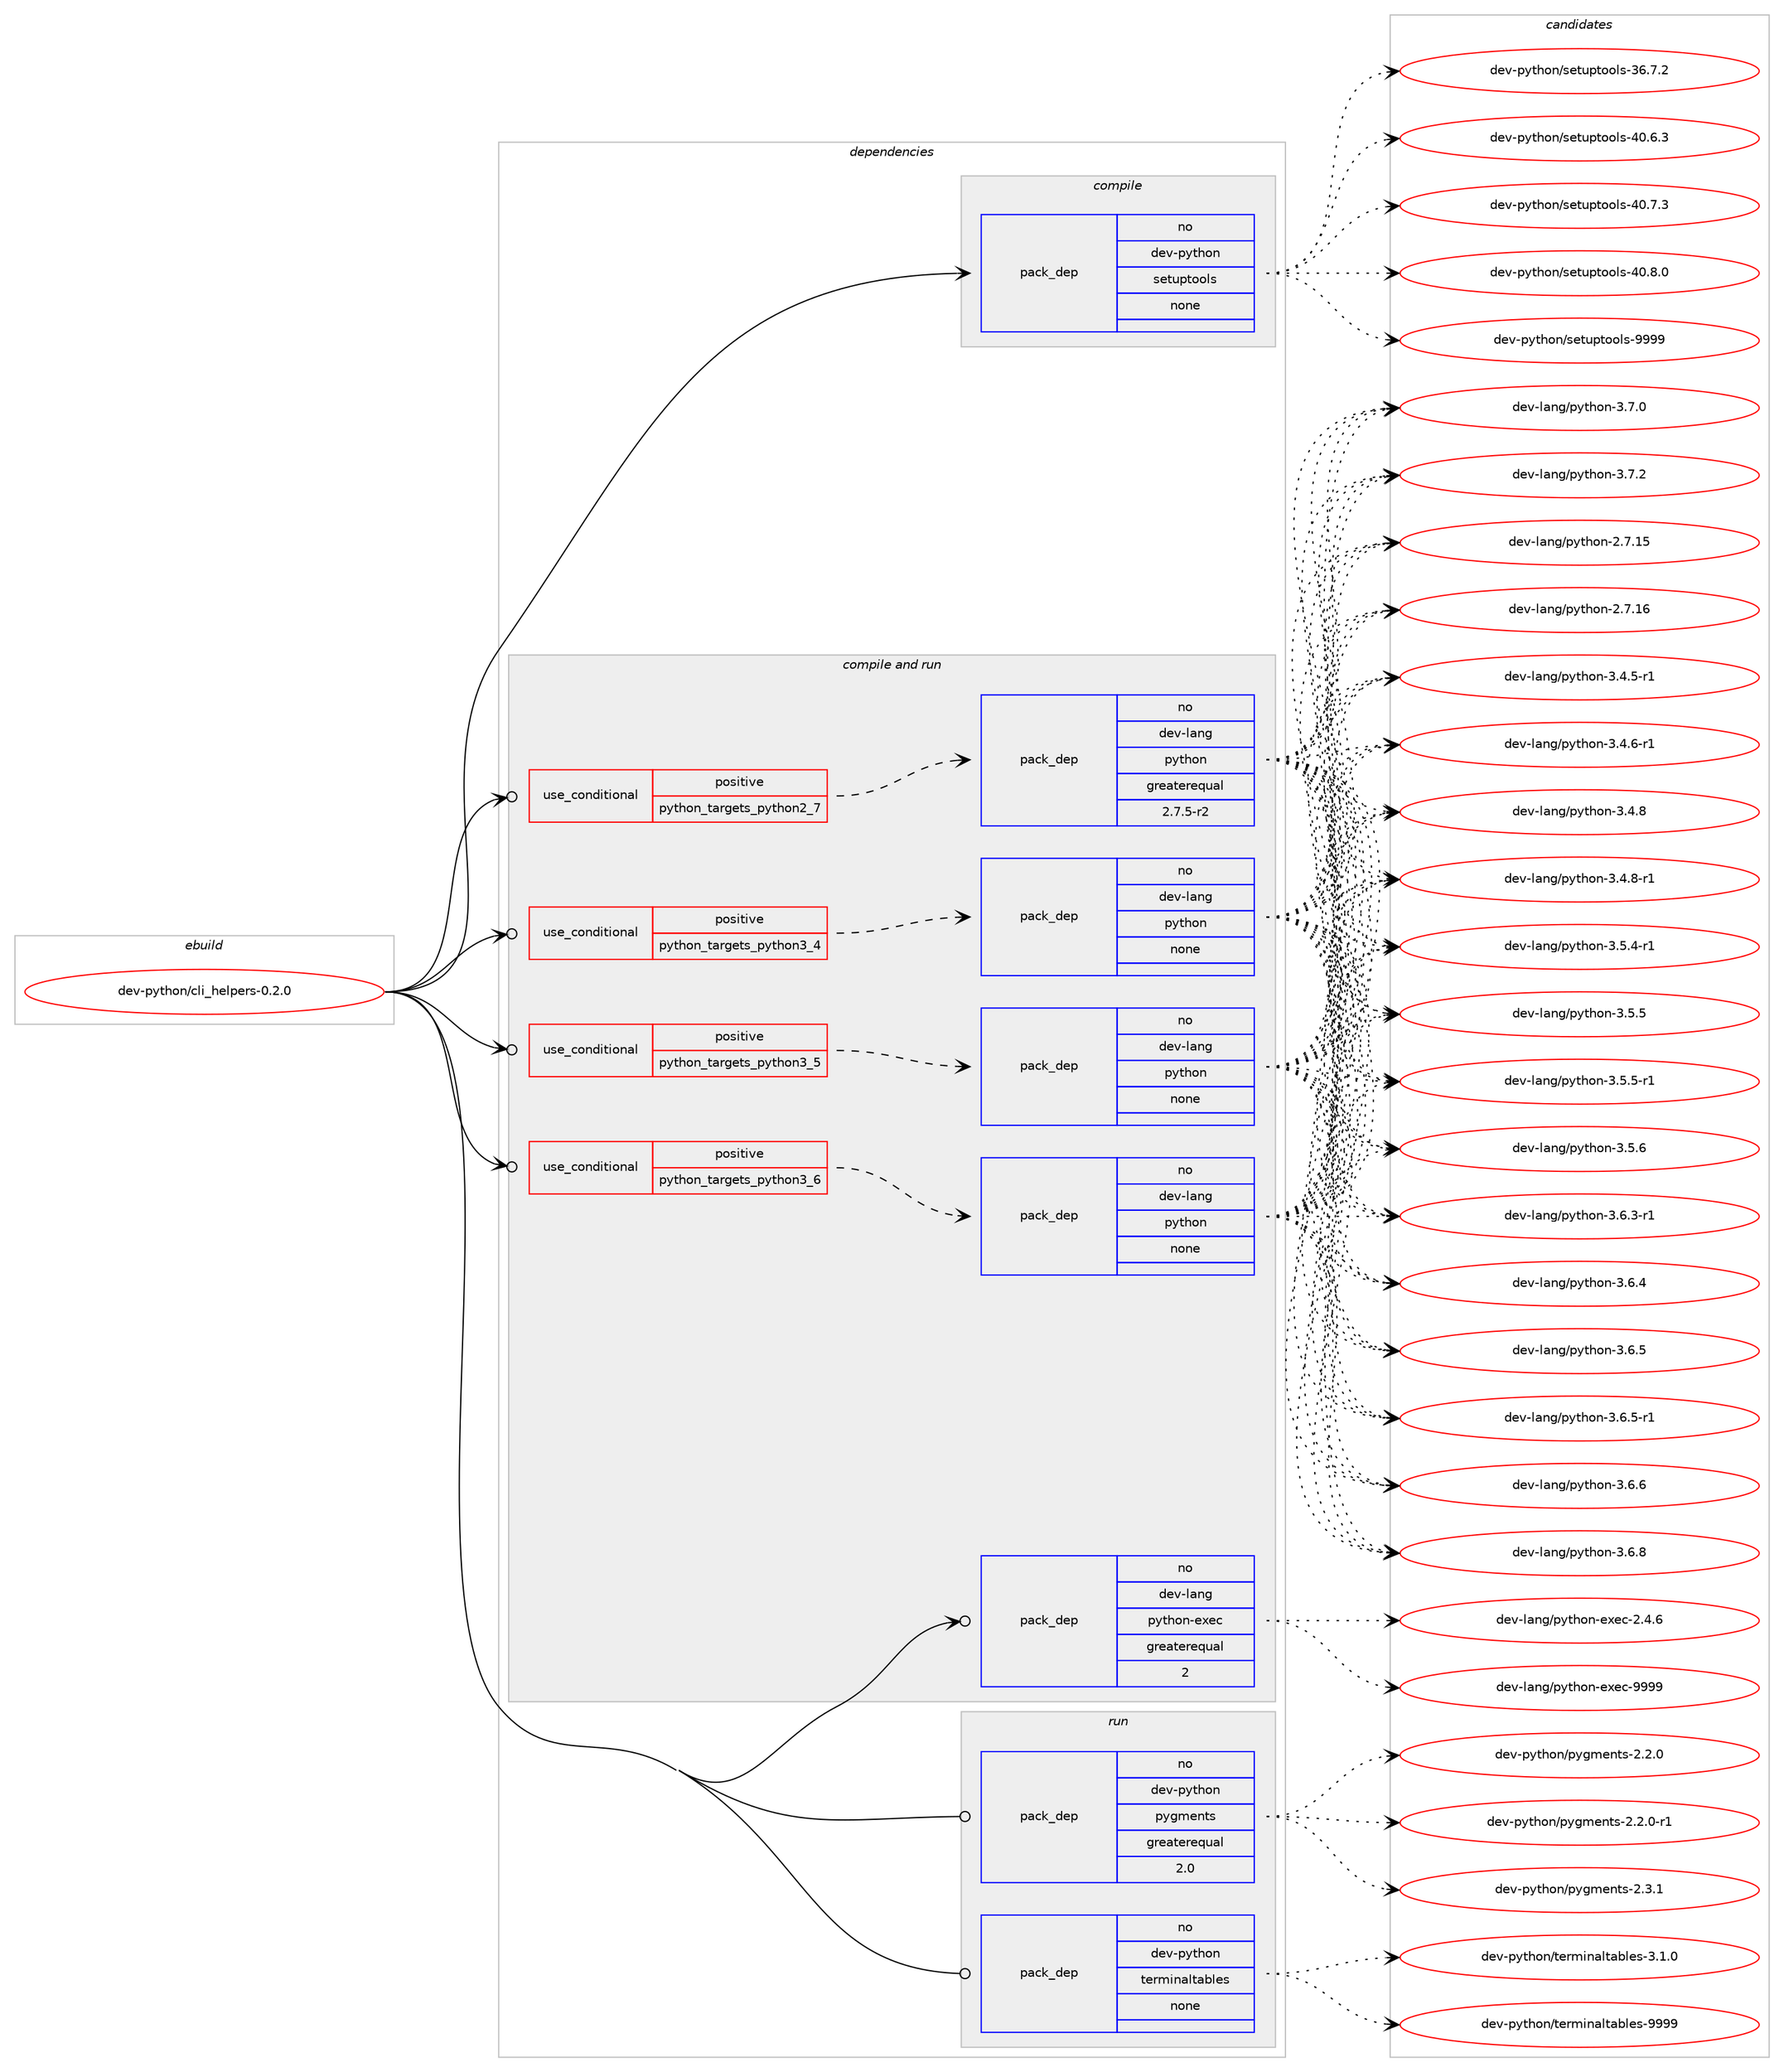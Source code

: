 digraph prolog {

# *************
# Graph options
# *************

newrank=true;
concentrate=true;
compound=true;
graph [rankdir=LR,fontname=Helvetica,fontsize=10,ranksep=1.5];#, ranksep=2.5, nodesep=0.2];
edge  [arrowhead=vee];
node  [fontname=Helvetica,fontsize=10];

# **********
# The ebuild
# **********

subgraph cluster_leftcol {
color=gray;
rank=same;
label=<<i>ebuild</i>>;
id [label="dev-python/cli_helpers-0.2.0", color=red, width=4, href="../dev-python/cli_helpers-0.2.0.svg"];
}

# ****************
# The dependencies
# ****************

subgraph cluster_midcol {
color=gray;
label=<<i>dependencies</i>>;
subgraph cluster_compile {
fillcolor="#eeeeee";
style=filled;
label=<<i>compile</i>>;
subgraph pack1007747 {
dependency1403356 [label=<<TABLE BORDER="0" CELLBORDER="1" CELLSPACING="0" CELLPADDING="4" WIDTH="220"><TR><TD ROWSPAN="6" CELLPADDING="30">pack_dep</TD></TR><TR><TD WIDTH="110">no</TD></TR><TR><TD>dev-python</TD></TR><TR><TD>setuptools</TD></TR><TR><TD>none</TD></TR><TR><TD></TD></TR></TABLE>>, shape=none, color=blue];
}
id:e -> dependency1403356:w [weight=20,style="solid",arrowhead="vee"];
}
subgraph cluster_compileandrun {
fillcolor="#eeeeee";
style=filled;
label=<<i>compile and run</i>>;
subgraph cond372374 {
dependency1403357 [label=<<TABLE BORDER="0" CELLBORDER="1" CELLSPACING="0" CELLPADDING="4"><TR><TD ROWSPAN="3" CELLPADDING="10">use_conditional</TD></TR><TR><TD>positive</TD></TR><TR><TD>python_targets_python2_7</TD></TR></TABLE>>, shape=none, color=red];
subgraph pack1007748 {
dependency1403358 [label=<<TABLE BORDER="0" CELLBORDER="1" CELLSPACING="0" CELLPADDING="4" WIDTH="220"><TR><TD ROWSPAN="6" CELLPADDING="30">pack_dep</TD></TR><TR><TD WIDTH="110">no</TD></TR><TR><TD>dev-lang</TD></TR><TR><TD>python</TD></TR><TR><TD>greaterequal</TD></TR><TR><TD>2.7.5-r2</TD></TR></TABLE>>, shape=none, color=blue];
}
dependency1403357:e -> dependency1403358:w [weight=20,style="dashed",arrowhead="vee"];
}
id:e -> dependency1403357:w [weight=20,style="solid",arrowhead="odotvee"];
subgraph cond372375 {
dependency1403359 [label=<<TABLE BORDER="0" CELLBORDER="1" CELLSPACING="0" CELLPADDING="4"><TR><TD ROWSPAN="3" CELLPADDING="10">use_conditional</TD></TR><TR><TD>positive</TD></TR><TR><TD>python_targets_python3_4</TD></TR></TABLE>>, shape=none, color=red];
subgraph pack1007749 {
dependency1403360 [label=<<TABLE BORDER="0" CELLBORDER="1" CELLSPACING="0" CELLPADDING="4" WIDTH="220"><TR><TD ROWSPAN="6" CELLPADDING="30">pack_dep</TD></TR><TR><TD WIDTH="110">no</TD></TR><TR><TD>dev-lang</TD></TR><TR><TD>python</TD></TR><TR><TD>none</TD></TR><TR><TD></TD></TR></TABLE>>, shape=none, color=blue];
}
dependency1403359:e -> dependency1403360:w [weight=20,style="dashed",arrowhead="vee"];
}
id:e -> dependency1403359:w [weight=20,style="solid",arrowhead="odotvee"];
subgraph cond372376 {
dependency1403361 [label=<<TABLE BORDER="0" CELLBORDER="1" CELLSPACING="0" CELLPADDING="4"><TR><TD ROWSPAN="3" CELLPADDING="10">use_conditional</TD></TR><TR><TD>positive</TD></TR><TR><TD>python_targets_python3_5</TD></TR></TABLE>>, shape=none, color=red];
subgraph pack1007750 {
dependency1403362 [label=<<TABLE BORDER="0" CELLBORDER="1" CELLSPACING="0" CELLPADDING="4" WIDTH="220"><TR><TD ROWSPAN="6" CELLPADDING="30">pack_dep</TD></TR><TR><TD WIDTH="110">no</TD></TR><TR><TD>dev-lang</TD></TR><TR><TD>python</TD></TR><TR><TD>none</TD></TR><TR><TD></TD></TR></TABLE>>, shape=none, color=blue];
}
dependency1403361:e -> dependency1403362:w [weight=20,style="dashed",arrowhead="vee"];
}
id:e -> dependency1403361:w [weight=20,style="solid",arrowhead="odotvee"];
subgraph cond372377 {
dependency1403363 [label=<<TABLE BORDER="0" CELLBORDER="1" CELLSPACING="0" CELLPADDING="4"><TR><TD ROWSPAN="3" CELLPADDING="10">use_conditional</TD></TR><TR><TD>positive</TD></TR><TR><TD>python_targets_python3_6</TD></TR></TABLE>>, shape=none, color=red];
subgraph pack1007751 {
dependency1403364 [label=<<TABLE BORDER="0" CELLBORDER="1" CELLSPACING="0" CELLPADDING="4" WIDTH="220"><TR><TD ROWSPAN="6" CELLPADDING="30">pack_dep</TD></TR><TR><TD WIDTH="110">no</TD></TR><TR><TD>dev-lang</TD></TR><TR><TD>python</TD></TR><TR><TD>none</TD></TR><TR><TD></TD></TR></TABLE>>, shape=none, color=blue];
}
dependency1403363:e -> dependency1403364:w [weight=20,style="dashed",arrowhead="vee"];
}
id:e -> dependency1403363:w [weight=20,style="solid",arrowhead="odotvee"];
subgraph pack1007752 {
dependency1403365 [label=<<TABLE BORDER="0" CELLBORDER="1" CELLSPACING="0" CELLPADDING="4" WIDTH="220"><TR><TD ROWSPAN="6" CELLPADDING="30">pack_dep</TD></TR><TR><TD WIDTH="110">no</TD></TR><TR><TD>dev-lang</TD></TR><TR><TD>python-exec</TD></TR><TR><TD>greaterequal</TD></TR><TR><TD>2</TD></TR></TABLE>>, shape=none, color=blue];
}
id:e -> dependency1403365:w [weight=20,style="solid",arrowhead="odotvee"];
}
subgraph cluster_run {
fillcolor="#eeeeee";
style=filled;
label=<<i>run</i>>;
subgraph pack1007753 {
dependency1403366 [label=<<TABLE BORDER="0" CELLBORDER="1" CELLSPACING="0" CELLPADDING="4" WIDTH="220"><TR><TD ROWSPAN="6" CELLPADDING="30">pack_dep</TD></TR><TR><TD WIDTH="110">no</TD></TR><TR><TD>dev-python</TD></TR><TR><TD>pygments</TD></TR><TR><TD>greaterequal</TD></TR><TR><TD>2.0</TD></TR></TABLE>>, shape=none, color=blue];
}
id:e -> dependency1403366:w [weight=20,style="solid",arrowhead="odot"];
subgraph pack1007754 {
dependency1403367 [label=<<TABLE BORDER="0" CELLBORDER="1" CELLSPACING="0" CELLPADDING="4" WIDTH="220"><TR><TD ROWSPAN="6" CELLPADDING="30">pack_dep</TD></TR><TR><TD WIDTH="110">no</TD></TR><TR><TD>dev-python</TD></TR><TR><TD>terminaltables</TD></TR><TR><TD>none</TD></TR><TR><TD></TD></TR></TABLE>>, shape=none, color=blue];
}
id:e -> dependency1403367:w [weight=20,style="solid",arrowhead="odot"];
}
}

# **************
# The candidates
# **************

subgraph cluster_choices {
rank=same;
color=gray;
label=<<i>candidates</i>>;

subgraph choice1007747 {
color=black;
nodesep=1;
choice100101118451121211161041111104711510111611711211611111110811545515446554650 [label="dev-python/setuptools-36.7.2", color=red, width=4,href="../dev-python/setuptools-36.7.2.svg"];
choice100101118451121211161041111104711510111611711211611111110811545524846544651 [label="dev-python/setuptools-40.6.3", color=red, width=4,href="../dev-python/setuptools-40.6.3.svg"];
choice100101118451121211161041111104711510111611711211611111110811545524846554651 [label="dev-python/setuptools-40.7.3", color=red, width=4,href="../dev-python/setuptools-40.7.3.svg"];
choice100101118451121211161041111104711510111611711211611111110811545524846564648 [label="dev-python/setuptools-40.8.0", color=red, width=4,href="../dev-python/setuptools-40.8.0.svg"];
choice10010111845112121116104111110471151011161171121161111111081154557575757 [label="dev-python/setuptools-9999", color=red, width=4,href="../dev-python/setuptools-9999.svg"];
dependency1403356:e -> choice100101118451121211161041111104711510111611711211611111110811545515446554650:w [style=dotted,weight="100"];
dependency1403356:e -> choice100101118451121211161041111104711510111611711211611111110811545524846544651:w [style=dotted,weight="100"];
dependency1403356:e -> choice100101118451121211161041111104711510111611711211611111110811545524846554651:w [style=dotted,weight="100"];
dependency1403356:e -> choice100101118451121211161041111104711510111611711211611111110811545524846564648:w [style=dotted,weight="100"];
dependency1403356:e -> choice10010111845112121116104111110471151011161171121161111111081154557575757:w [style=dotted,weight="100"];
}
subgraph choice1007748 {
color=black;
nodesep=1;
choice10010111845108971101034711212111610411111045504655464953 [label="dev-lang/python-2.7.15", color=red, width=4,href="../dev-lang/python-2.7.15.svg"];
choice10010111845108971101034711212111610411111045504655464954 [label="dev-lang/python-2.7.16", color=red, width=4,href="../dev-lang/python-2.7.16.svg"];
choice1001011184510897110103471121211161041111104551465246534511449 [label="dev-lang/python-3.4.5-r1", color=red, width=4,href="../dev-lang/python-3.4.5-r1.svg"];
choice1001011184510897110103471121211161041111104551465246544511449 [label="dev-lang/python-3.4.6-r1", color=red, width=4,href="../dev-lang/python-3.4.6-r1.svg"];
choice100101118451089711010347112121116104111110455146524656 [label="dev-lang/python-3.4.8", color=red, width=4,href="../dev-lang/python-3.4.8.svg"];
choice1001011184510897110103471121211161041111104551465246564511449 [label="dev-lang/python-3.4.8-r1", color=red, width=4,href="../dev-lang/python-3.4.8-r1.svg"];
choice1001011184510897110103471121211161041111104551465346524511449 [label="dev-lang/python-3.5.4-r1", color=red, width=4,href="../dev-lang/python-3.5.4-r1.svg"];
choice100101118451089711010347112121116104111110455146534653 [label="dev-lang/python-3.5.5", color=red, width=4,href="../dev-lang/python-3.5.5.svg"];
choice1001011184510897110103471121211161041111104551465346534511449 [label="dev-lang/python-3.5.5-r1", color=red, width=4,href="../dev-lang/python-3.5.5-r1.svg"];
choice100101118451089711010347112121116104111110455146534654 [label="dev-lang/python-3.5.6", color=red, width=4,href="../dev-lang/python-3.5.6.svg"];
choice1001011184510897110103471121211161041111104551465446514511449 [label="dev-lang/python-3.6.3-r1", color=red, width=4,href="../dev-lang/python-3.6.3-r1.svg"];
choice100101118451089711010347112121116104111110455146544652 [label="dev-lang/python-3.6.4", color=red, width=4,href="../dev-lang/python-3.6.4.svg"];
choice100101118451089711010347112121116104111110455146544653 [label="dev-lang/python-3.6.5", color=red, width=4,href="../dev-lang/python-3.6.5.svg"];
choice1001011184510897110103471121211161041111104551465446534511449 [label="dev-lang/python-3.6.5-r1", color=red, width=4,href="../dev-lang/python-3.6.5-r1.svg"];
choice100101118451089711010347112121116104111110455146544654 [label="dev-lang/python-3.6.6", color=red, width=4,href="../dev-lang/python-3.6.6.svg"];
choice100101118451089711010347112121116104111110455146544656 [label="dev-lang/python-3.6.8", color=red, width=4,href="../dev-lang/python-3.6.8.svg"];
choice100101118451089711010347112121116104111110455146554648 [label="dev-lang/python-3.7.0", color=red, width=4,href="../dev-lang/python-3.7.0.svg"];
choice100101118451089711010347112121116104111110455146554650 [label="dev-lang/python-3.7.2", color=red, width=4,href="../dev-lang/python-3.7.2.svg"];
dependency1403358:e -> choice10010111845108971101034711212111610411111045504655464953:w [style=dotted,weight="100"];
dependency1403358:e -> choice10010111845108971101034711212111610411111045504655464954:w [style=dotted,weight="100"];
dependency1403358:e -> choice1001011184510897110103471121211161041111104551465246534511449:w [style=dotted,weight="100"];
dependency1403358:e -> choice1001011184510897110103471121211161041111104551465246544511449:w [style=dotted,weight="100"];
dependency1403358:e -> choice100101118451089711010347112121116104111110455146524656:w [style=dotted,weight="100"];
dependency1403358:e -> choice1001011184510897110103471121211161041111104551465246564511449:w [style=dotted,weight="100"];
dependency1403358:e -> choice1001011184510897110103471121211161041111104551465346524511449:w [style=dotted,weight="100"];
dependency1403358:e -> choice100101118451089711010347112121116104111110455146534653:w [style=dotted,weight="100"];
dependency1403358:e -> choice1001011184510897110103471121211161041111104551465346534511449:w [style=dotted,weight="100"];
dependency1403358:e -> choice100101118451089711010347112121116104111110455146534654:w [style=dotted,weight="100"];
dependency1403358:e -> choice1001011184510897110103471121211161041111104551465446514511449:w [style=dotted,weight="100"];
dependency1403358:e -> choice100101118451089711010347112121116104111110455146544652:w [style=dotted,weight="100"];
dependency1403358:e -> choice100101118451089711010347112121116104111110455146544653:w [style=dotted,weight="100"];
dependency1403358:e -> choice1001011184510897110103471121211161041111104551465446534511449:w [style=dotted,weight="100"];
dependency1403358:e -> choice100101118451089711010347112121116104111110455146544654:w [style=dotted,weight="100"];
dependency1403358:e -> choice100101118451089711010347112121116104111110455146544656:w [style=dotted,weight="100"];
dependency1403358:e -> choice100101118451089711010347112121116104111110455146554648:w [style=dotted,weight="100"];
dependency1403358:e -> choice100101118451089711010347112121116104111110455146554650:w [style=dotted,weight="100"];
}
subgraph choice1007749 {
color=black;
nodesep=1;
choice10010111845108971101034711212111610411111045504655464953 [label="dev-lang/python-2.7.15", color=red, width=4,href="../dev-lang/python-2.7.15.svg"];
choice10010111845108971101034711212111610411111045504655464954 [label="dev-lang/python-2.7.16", color=red, width=4,href="../dev-lang/python-2.7.16.svg"];
choice1001011184510897110103471121211161041111104551465246534511449 [label="dev-lang/python-3.4.5-r1", color=red, width=4,href="../dev-lang/python-3.4.5-r1.svg"];
choice1001011184510897110103471121211161041111104551465246544511449 [label="dev-lang/python-3.4.6-r1", color=red, width=4,href="../dev-lang/python-3.4.6-r1.svg"];
choice100101118451089711010347112121116104111110455146524656 [label="dev-lang/python-3.4.8", color=red, width=4,href="../dev-lang/python-3.4.8.svg"];
choice1001011184510897110103471121211161041111104551465246564511449 [label="dev-lang/python-3.4.8-r1", color=red, width=4,href="../dev-lang/python-3.4.8-r1.svg"];
choice1001011184510897110103471121211161041111104551465346524511449 [label="dev-lang/python-3.5.4-r1", color=red, width=4,href="../dev-lang/python-3.5.4-r1.svg"];
choice100101118451089711010347112121116104111110455146534653 [label="dev-lang/python-3.5.5", color=red, width=4,href="../dev-lang/python-3.5.5.svg"];
choice1001011184510897110103471121211161041111104551465346534511449 [label="dev-lang/python-3.5.5-r1", color=red, width=4,href="../dev-lang/python-3.5.5-r1.svg"];
choice100101118451089711010347112121116104111110455146534654 [label="dev-lang/python-3.5.6", color=red, width=4,href="../dev-lang/python-3.5.6.svg"];
choice1001011184510897110103471121211161041111104551465446514511449 [label="dev-lang/python-3.6.3-r1", color=red, width=4,href="../dev-lang/python-3.6.3-r1.svg"];
choice100101118451089711010347112121116104111110455146544652 [label="dev-lang/python-3.6.4", color=red, width=4,href="../dev-lang/python-3.6.4.svg"];
choice100101118451089711010347112121116104111110455146544653 [label="dev-lang/python-3.6.5", color=red, width=4,href="../dev-lang/python-3.6.5.svg"];
choice1001011184510897110103471121211161041111104551465446534511449 [label="dev-lang/python-3.6.5-r1", color=red, width=4,href="../dev-lang/python-3.6.5-r1.svg"];
choice100101118451089711010347112121116104111110455146544654 [label="dev-lang/python-3.6.6", color=red, width=4,href="../dev-lang/python-3.6.6.svg"];
choice100101118451089711010347112121116104111110455146544656 [label="dev-lang/python-3.6.8", color=red, width=4,href="../dev-lang/python-3.6.8.svg"];
choice100101118451089711010347112121116104111110455146554648 [label="dev-lang/python-3.7.0", color=red, width=4,href="../dev-lang/python-3.7.0.svg"];
choice100101118451089711010347112121116104111110455146554650 [label="dev-lang/python-3.7.2", color=red, width=4,href="../dev-lang/python-3.7.2.svg"];
dependency1403360:e -> choice10010111845108971101034711212111610411111045504655464953:w [style=dotted,weight="100"];
dependency1403360:e -> choice10010111845108971101034711212111610411111045504655464954:w [style=dotted,weight="100"];
dependency1403360:e -> choice1001011184510897110103471121211161041111104551465246534511449:w [style=dotted,weight="100"];
dependency1403360:e -> choice1001011184510897110103471121211161041111104551465246544511449:w [style=dotted,weight="100"];
dependency1403360:e -> choice100101118451089711010347112121116104111110455146524656:w [style=dotted,weight="100"];
dependency1403360:e -> choice1001011184510897110103471121211161041111104551465246564511449:w [style=dotted,weight="100"];
dependency1403360:e -> choice1001011184510897110103471121211161041111104551465346524511449:w [style=dotted,weight="100"];
dependency1403360:e -> choice100101118451089711010347112121116104111110455146534653:w [style=dotted,weight="100"];
dependency1403360:e -> choice1001011184510897110103471121211161041111104551465346534511449:w [style=dotted,weight="100"];
dependency1403360:e -> choice100101118451089711010347112121116104111110455146534654:w [style=dotted,weight="100"];
dependency1403360:e -> choice1001011184510897110103471121211161041111104551465446514511449:w [style=dotted,weight="100"];
dependency1403360:e -> choice100101118451089711010347112121116104111110455146544652:w [style=dotted,weight="100"];
dependency1403360:e -> choice100101118451089711010347112121116104111110455146544653:w [style=dotted,weight="100"];
dependency1403360:e -> choice1001011184510897110103471121211161041111104551465446534511449:w [style=dotted,weight="100"];
dependency1403360:e -> choice100101118451089711010347112121116104111110455146544654:w [style=dotted,weight="100"];
dependency1403360:e -> choice100101118451089711010347112121116104111110455146544656:w [style=dotted,weight="100"];
dependency1403360:e -> choice100101118451089711010347112121116104111110455146554648:w [style=dotted,weight="100"];
dependency1403360:e -> choice100101118451089711010347112121116104111110455146554650:w [style=dotted,weight="100"];
}
subgraph choice1007750 {
color=black;
nodesep=1;
choice10010111845108971101034711212111610411111045504655464953 [label="dev-lang/python-2.7.15", color=red, width=4,href="../dev-lang/python-2.7.15.svg"];
choice10010111845108971101034711212111610411111045504655464954 [label="dev-lang/python-2.7.16", color=red, width=4,href="../dev-lang/python-2.7.16.svg"];
choice1001011184510897110103471121211161041111104551465246534511449 [label="dev-lang/python-3.4.5-r1", color=red, width=4,href="../dev-lang/python-3.4.5-r1.svg"];
choice1001011184510897110103471121211161041111104551465246544511449 [label="dev-lang/python-3.4.6-r1", color=red, width=4,href="../dev-lang/python-3.4.6-r1.svg"];
choice100101118451089711010347112121116104111110455146524656 [label="dev-lang/python-3.4.8", color=red, width=4,href="../dev-lang/python-3.4.8.svg"];
choice1001011184510897110103471121211161041111104551465246564511449 [label="dev-lang/python-3.4.8-r1", color=red, width=4,href="../dev-lang/python-3.4.8-r1.svg"];
choice1001011184510897110103471121211161041111104551465346524511449 [label="dev-lang/python-3.5.4-r1", color=red, width=4,href="../dev-lang/python-3.5.4-r1.svg"];
choice100101118451089711010347112121116104111110455146534653 [label="dev-lang/python-3.5.5", color=red, width=4,href="../dev-lang/python-3.5.5.svg"];
choice1001011184510897110103471121211161041111104551465346534511449 [label="dev-lang/python-3.5.5-r1", color=red, width=4,href="../dev-lang/python-3.5.5-r1.svg"];
choice100101118451089711010347112121116104111110455146534654 [label="dev-lang/python-3.5.6", color=red, width=4,href="../dev-lang/python-3.5.6.svg"];
choice1001011184510897110103471121211161041111104551465446514511449 [label="dev-lang/python-3.6.3-r1", color=red, width=4,href="../dev-lang/python-3.6.3-r1.svg"];
choice100101118451089711010347112121116104111110455146544652 [label="dev-lang/python-3.6.4", color=red, width=4,href="../dev-lang/python-3.6.4.svg"];
choice100101118451089711010347112121116104111110455146544653 [label="dev-lang/python-3.6.5", color=red, width=4,href="../dev-lang/python-3.6.5.svg"];
choice1001011184510897110103471121211161041111104551465446534511449 [label="dev-lang/python-3.6.5-r1", color=red, width=4,href="../dev-lang/python-3.6.5-r1.svg"];
choice100101118451089711010347112121116104111110455146544654 [label="dev-lang/python-3.6.6", color=red, width=4,href="../dev-lang/python-3.6.6.svg"];
choice100101118451089711010347112121116104111110455146544656 [label="dev-lang/python-3.6.8", color=red, width=4,href="../dev-lang/python-3.6.8.svg"];
choice100101118451089711010347112121116104111110455146554648 [label="dev-lang/python-3.7.0", color=red, width=4,href="../dev-lang/python-3.7.0.svg"];
choice100101118451089711010347112121116104111110455146554650 [label="dev-lang/python-3.7.2", color=red, width=4,href="../dev-lang/python-3.7.2.svg"];
dependency1403362:e -> choice10010111845108971101034711212111610411111045504655464953:w [style=dotted,weight="100"];
dependency1403362:e -> choice10010111845108971101034711212111610411111045504655464954:w [style=dotted,weight="100"];
dependency1403362:e -> choice1001011184510897110103471121211161041111104551465246534511449:w [style=dotted,weight="100"];
dependency1403362:e -> choice1001011184510897110103471121211161041111104551465246544511449:w [style=dotted,weight="100"];
dependency1403362:e -> choice100101118451089711010347112121116104111110455146524656:w [style=dotted,weight="100"];
dependency1403362:e -> choice1001011184510897110103471121211161041111104551465246564511449:w [style=dotted,weight="100"];
dependency1403362:e -> choice1001011184510897110103471121211161041111104551465346524511449:w [style=dotted,weight="100"];
dependency1403362:e -> choice100101118451089711010347112121116104111110455146534653:w [style=dotted,weight="100"];
dependency1403362:e -> choice1001011184510897110103471121211161041111104551465346534511449:w [style=dotted,weight="100"];
dependency1403362:e -> choice100101118451089711010347112121116104111110455146534654:w [style=dotted,weight="100"];
dependency1403362:e -> choice1001011184510897110103471121211161041111104551465446514511449:w [style=dotted,weight="100"];
dependency1403362:e -> choice100101118451089711010347112121116104111110455146544652:w [style=dotted,weight="100"];
dependency1403362:e -> choice100101118451089711010347112121116104111110455146544653:w [style=dotted,weight="100"];
dependency1403362:e -> choice1001011184510897110103471121211161041111104551465446534511449:w [style=dotted,weight="100"];
dependency1403362:e -> choice100101118451089711010347112121116104111110455146544654:w [style=dotted,weight="100"];
dependency1403362:e -> choice100101118451089711010347112121116104111110455146544656:w [style=dotted,weight="100"];
dependency1403362:e -> choice100101118451089711010347112121116104111110455146554648:w [style=dotted,weight="100"];
dependency1403362:e -> choice100101118451089711010347112121116104111110455146554650:w [style=dotted,weight="100"];
}
subgraph choice1007751 {
color=black;
nodesep=1;
choice10010111845108971101034711212111610411111045504655464953 [label="dev-lang/python-2.7.15", color=red, width=4,href="../dev-lang/python-2.7.15.svg"];
choice10010111845108971101034711212111610411111045504655464954 [label="dev-lang/python-2.7.16", color=red, width=4,href="../dev-lang/python-2.7.16.svg"];
choice1001011184510897110103471121211161041111104551465246534511449 [label="dev-lang/python-3.4.5-r1", color=red, width=4,href="../dev-lang/python-3.4.5-r1.svg"];
choice1001011184510897110103471121211161041111104551465246544511449 [label="dev-lang/python-3.4.6-r1", color=red, width=4,href="../dev-lang/python-3.4.6-r1.svg"];
choice100101118451089711010347112121116104111110455146524656 [label="dev-lang/python-3.4.8", color=red, width=4,href="../dev-lang/python-3.4.8.svg"];
choice1001011184510897110103471121211161041111104551465246564511449 [label="dev-lang/python-3.4.8-r1", color=red, width=4,href="../dev-lang/python-3.4.8-r1.svg"];
choice1001011184510897110103471121211161041111104551465346524511449 [label="dev-lang/python-3.5.4-r1", color=red, width=4,href="../dev-lang/python-3.5.4-r1.svg"];
choice100101118451089711010347112121116104111110455146534653 [label="dev-lang/python-3.5.5", color=red, width=4,href="../dev-lang/python-3.5.5.svg"];
choice1001011184510897110103471121211161041111104551465346534511449 [label="dev-lang/python-3.5.5-r1", color=red, width=4,href="../dev-lang/python-3.5.5-r1.svg"];
choice100101118451089711010347112121116104111110455146534654 [label="dev-lang/python-3.5.6", color=red, width=4,href="../dev-lang/python-3.5.6.svg"];
choice1001011184510897110103471121211161041111104551465446514511449 [label="dev-lang/python-3.6.3-r1", color=red, width=4,href="../dev-lang/python-3.6.3-r1.svg"];
choice100101118451089711010347112121116104111110455146544652 [label="dev-lang/python-3.6.4", color=red, width=4,href="../dev-lang/python-3.6.4.svg"];
choice100101118451089711010347112121116104111110455146544653 [label="dev-lang/python-3.6.5", color=red, width=4,href="../dev-lang/python-3.6.5.svg"];
choice1001011184510897110103471121211161041111104551465446534511449 [label="dev-lang/python-3.6.5-r1", color=red, width=4,href="../dev-lang/python-3.6.5-r1.svg"];
choice100101118451089711010347112121116104111110455146544654 [label="dev-lang/python-3.6.6", color=red, width=4,href="../dev-lang/python-3.6.6.svg"];
choice100101118451089711010347112121116104111110455146544656 [label="dev-lang/python-3.6.8", color=red, width=4,href="../dev-lang/python-3.6.8.svg"];
choice100101118451089711010347112121116104111110455146554648 [label="dev-lang/python-3.7.0", color=red, width=4,href="../dev-lang/python-3.7.0.svg"];
choice100101118451089711010347112121116104111110455146554650 [label="dev-lang/python-3.7.2", color=red, width=4,href="../dev-lang/python-3.7.2.svg"];
dependency1403364:e -> choice10010111845108971101034711212111610411111045504655464953:w [style=dotted,weight="100"];
dependency1403364:e -> choice10010111845108971101034711212111610411111045504655464954:w [style=dotted,weight="100"];
dependency1403364:e -> choice1001011184510897110103471121211161041111104551465246534511449:w [style=dotted,weight="100"];
dependency1403364:e -> choice1001011184510897110103471121211161041111104551465246544511449:w [style=dotted,weight="100"];
dependency1403364:e -> choice100101118451089711010347112121116104111110455146524656:w [style=dotted,weight="100"];
dependency1403364:e -> choice1001011184510897110103471121211161041111104551465246564511449:w [style=dotted,weight="100"];
dependency1403364:e -> choice1001011184510897110103471121211161041111104551465346524511449:w [style=dotted,weight="100"];
dependency1403364:e -> choice100101118451089711010347112121116104111110455146534653:w [style=dotted,weight="100"];
dependency1403364:e -> choice1001011184510897110103471121211161041111104551465346534511449:w [style=dotted,weight="100"];
dependency1403364:e -> choice100101118451089711010347112121116104111110455146534654:w [style=dotted,weight="100"];
dependency1403364:e -> choice1001011184510897110103471121211161041111104551465446514511449:w [style=dotted,weight="100"];
dependency1403364:e -> choice100101118451089711010347112121116104111110455146544652:w [style=dotted,weight="100"];
dependency1403364:e -> choice100101118451089711010347112121116104111110455146544653:w [style=dotted,weight="100"];
dependency1403364:e -> choice1001011184510897110103471121211161041111104551465446534511449:w [style=dotted,weight="100"];
dependency1403364:e -> choice100101118451089711010347112121116104111110455146544654:w [style=dotted,weight="100"];
dependency1403364:e -> choice100101118451089711010347112121116104111110455146544656:w [style=dotted,weight="100"];
dependency1403364:e -> choice100101118451089711010347112121116104111110455146554648:w [style=dotted,weight="100"];
dependency1403364:e -> choice100101118451089711010347112121116104111110455146554650:w [style=dotted,weight="100"];
}
subgraph choice1007752 {
color=black;
nodesep=1;
choice1001011184510897110103471121211161041111104510112010199455046524654 [label="dev-lang/python-exec-2.4.6", color=red, width=4,href="../dev-lang/python-exec-2.4.6.svg"];
choice10010111845108971101034711212111610411111045101120101994557575757 [label="dev-lang/python-exec-9999", color=red, width=4,href="../dev-lang/python-exec-9999.svg"];
dependency1403365:e -> choice1001011184510897110103471121211161041111104510112010199455046524654:w [style=dotted,weight="100"];
dependency1403365:e -> choice10010111845108971101034711212111610411111045101120101994557575757:w [style=dotted,weight="100"];
}
subgraph choice1007753 {
color=black;
nodesep=1;
choice1001011184511212111610411111047112121103109101110116115455046504648 [label="dev-python/pygments-2.2.0", color=red, width=4,href="../dev-python/pygments-2.2.0.svg"];
choice10010111845112121116104111110471121211031091011101161154550465046484511449 [label="dev-python/pygments-2.2.0-r1", color=red, width=4,href="../dev-python/pygments-2.2.0-r1.svg"];
choice1001011184511212111610411111047112121103109101110116115455046514649 [label="dev-python/pygments-2.3.1", color=red, width=4,href="../dev-python/pygments-2.3.1.svg"];
dependency1403366:e -> choice1001011184511212111610411111047112121103109101110116115455046504648:w [style=dotted,weight="100"];
dependency1403366:e -> choice10010111845112121116104111110471121211031091011101161154550465046484511449:w [style=dotted,weight="100"];
dependency1403366:e -> choice1001011184511212111610411111047112121103109101110116115455046514649:w [style=dotted,weight="100"];
}
subgraph choice1007754 {
color=black;
nodesep=1;
choice1001011184511212111610411111047116101114109105110971081169798108101115455146494648 [label="dev-python/terminaltables-3.1.0", color=red, width=4,href="../dev-python/terminaltables-3.1.0.svg"];
choice10010111845112121116104111110471161011141091051109710811697981081011154557575757 [label="dev-python/terminaltables-9999", color=red, width=4,href="../dev-python/terminaltables-9999.svg"];
dependency1403367:e -> choice1001011184511212111610411111047116101114109105110971081169798108101115455146494648:w [style=dotted,weight="100"];
dependency1403367:e -> choice10010111845112121116104111110471161011141091051109710811697981081011154557575757:w [style=dotted,weight="100"];
}
}

}
